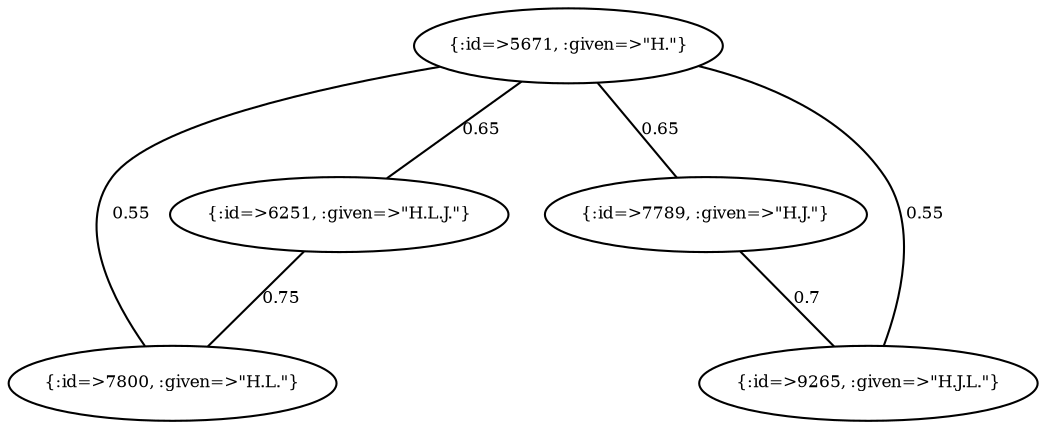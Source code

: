 graph Collector__WeightedGraph {
    "{:id=>5671, :given=>\"H.\"}" [
        fontsize = 8,
        label = "{:id=>5671, :given=>\"H.\"}"
    ]

    "{:id=>6251, :given=>\"H.L.J.\"}" [
        fontsize = 8,
        label = "{:id=>6251, :given=>\"H.L.J.\"}"
    ]

    "{:id=>7789, :given=>\"H.J.\"}" [
        fontsize = 8,
        label = "{:id=>7789, :given=>\"H.J.\"}"
    ]

    "{:id=>7800, :given=>\"H.L.\"}" [
        fontsize = 8,
        label = "{:id=>7800, :given=>\"H.L.\"}"
    ]

    "{:id=>9265, :given=>\"H.J.L.\"}" [
        fontsize = 8,
        label = "{:id=>9265, :given=>\"H.J.L.\"}"
    ]

    "{:id=>5671, :given=>\"H.\"}" -- "{:id=>6251, :given=>\"H.L.J.\"}" [
        fontsize = 8,
        label = 0.65
    ]

    "{:id=>5671, :given=>\"H.\"}" -- "{:id=>7789, :given=>\"H.J.\"}" [
        fontsize = 8,
        label = 0.65
    ]

    "{:id=>5671, :given=>\"H.\"}" -- "{:id=>7800, :given=>\"H.L.\"}" [
        fontsize = 8,
        label = 0.55
    ]

    "{:id=>5671, :given=>\"H.\"}" -- "{:id=>9265, :given=>\"H.J.L.\"}" [
        fontsize = 8,
        label = 0.55
    ]

    "{:id=>6251, :given=>\"H.L.J.\"}" -- "{:id=>7800, :given=>\"H.L.\"}" [
        fontsize = 8,
        label = 0.75
    ]

    "{:id=>7789, :given=>\"H.J.\"}" -- "{:id=>9265, :given=>\"H.J.L.\"}" [
        fontsize = 8,
        label = 0.7
    ]
}

